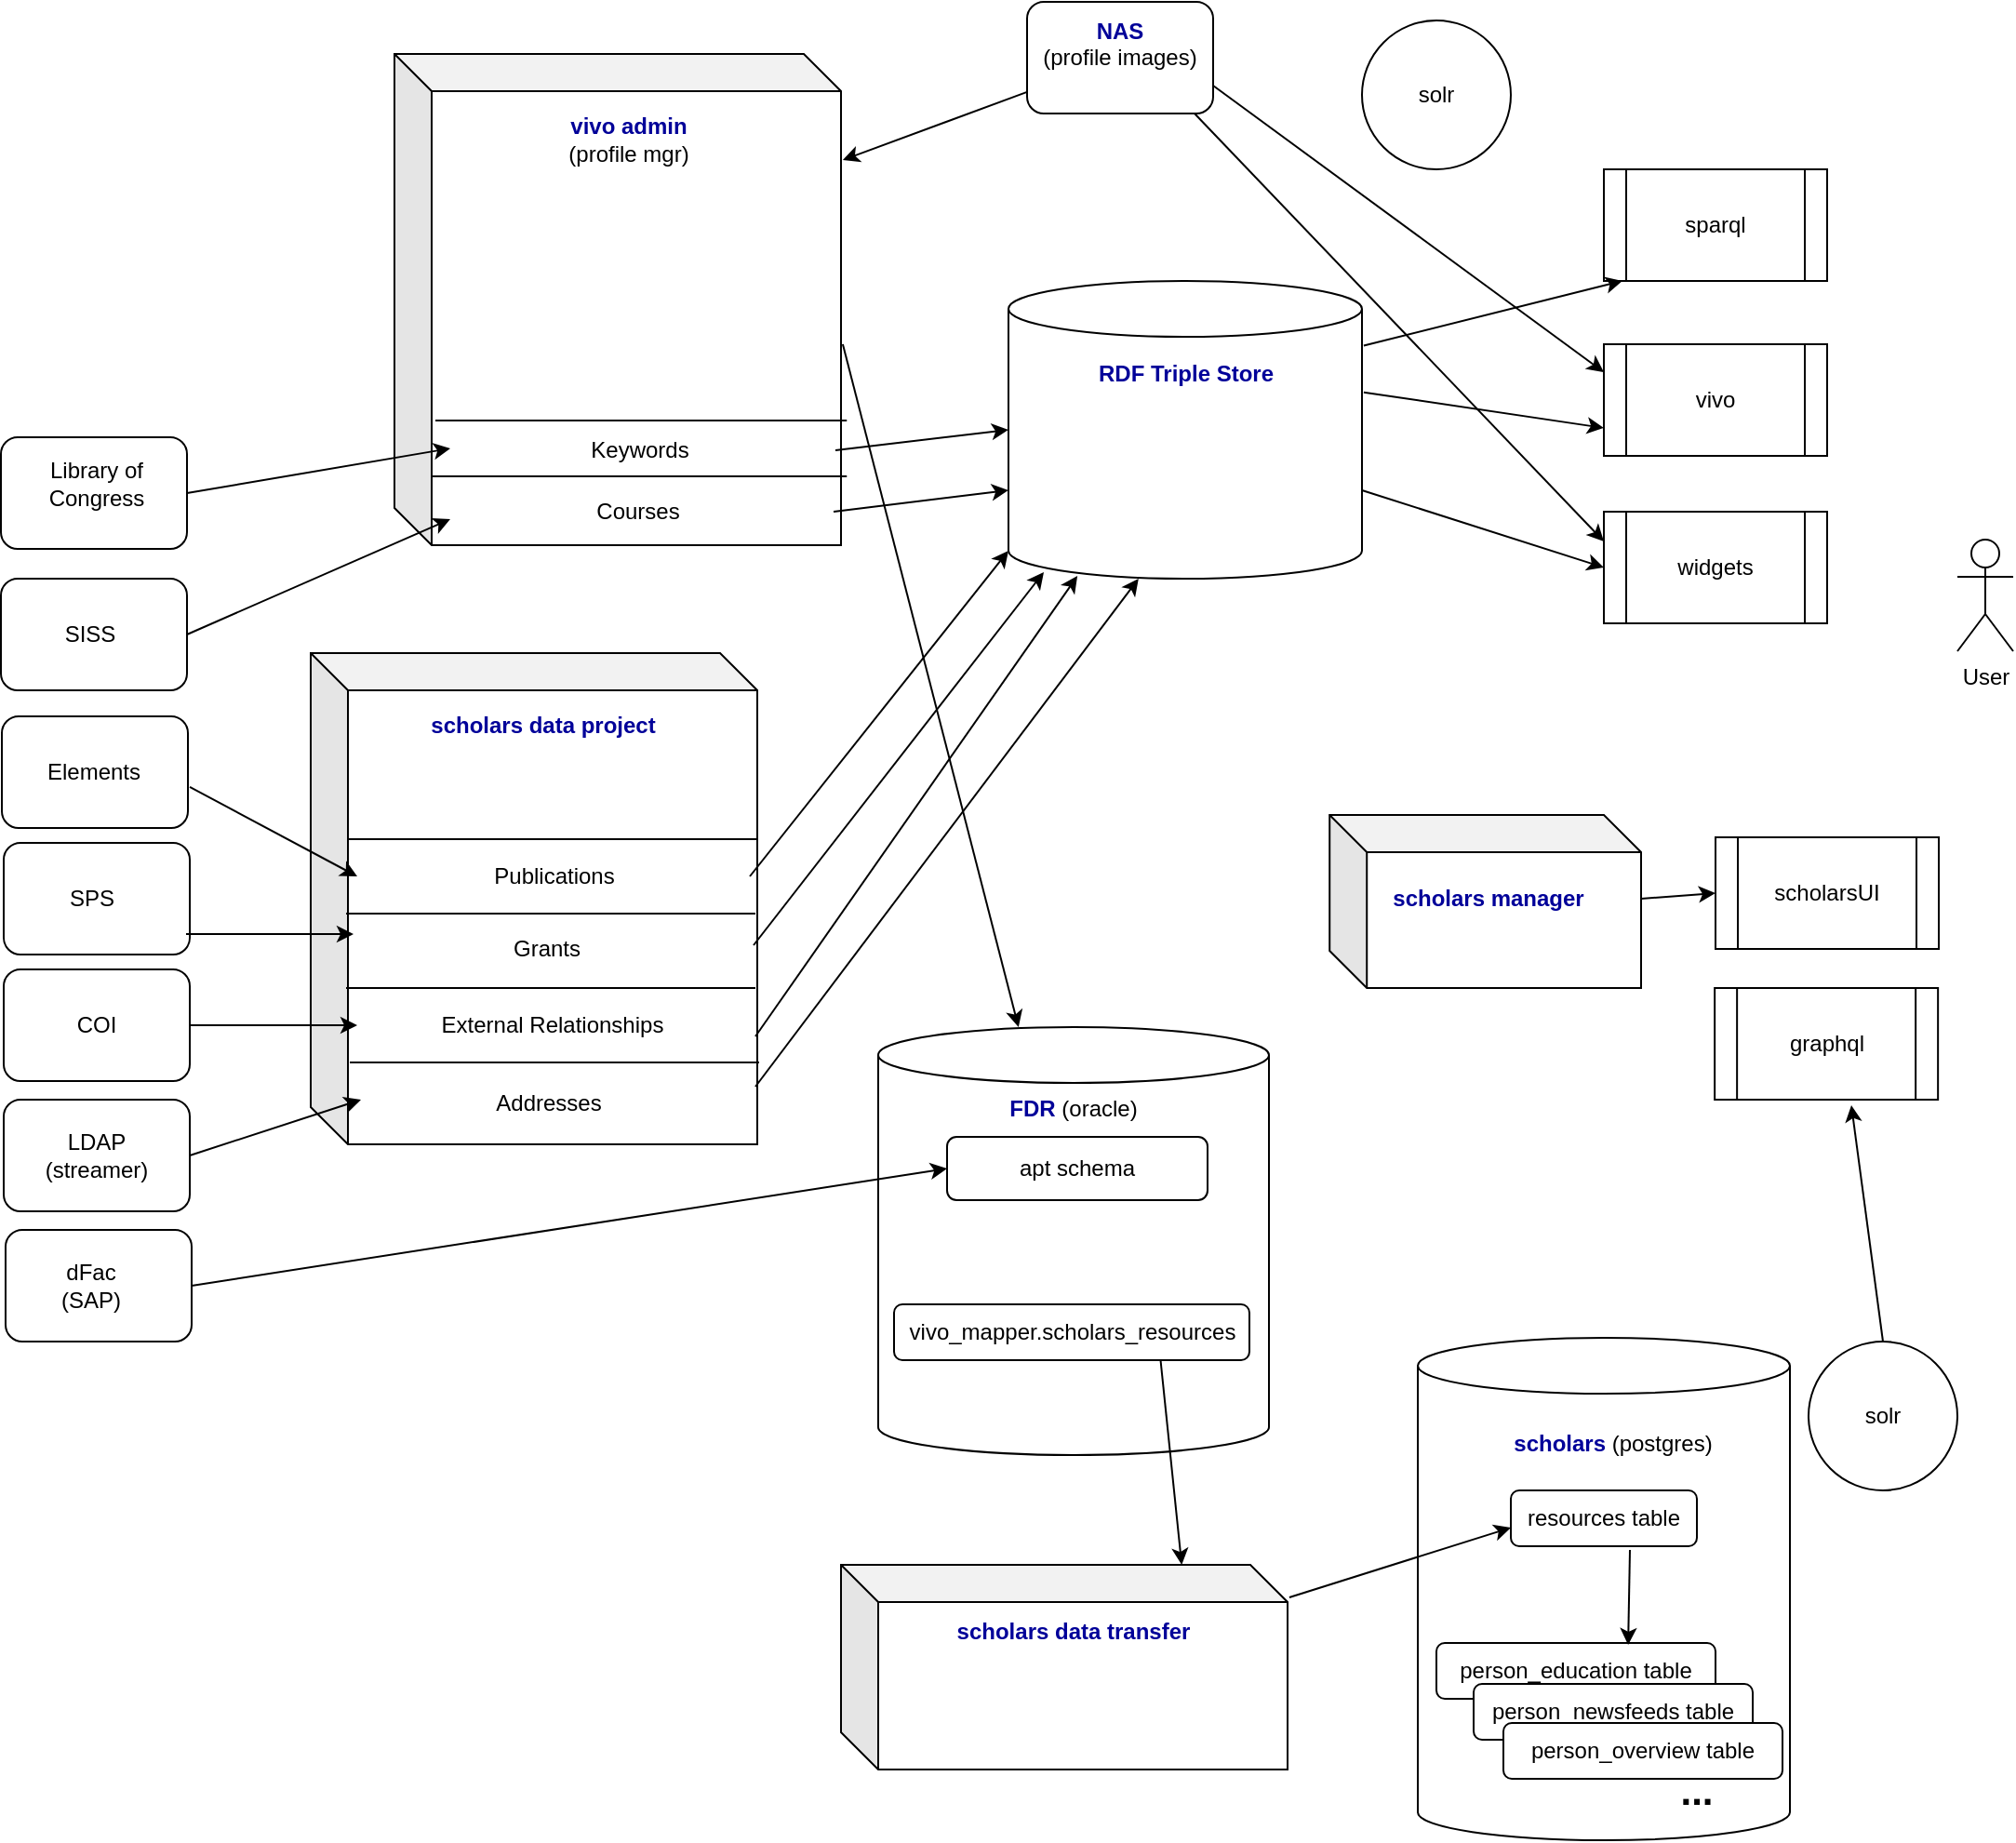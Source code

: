 <mxfile version="18.1.3" type="github">
  <diagram id="IqyoLkYpXTlPL6i7CgRo" name="Page-1">
    <mxGraphModel dx="1186" dy="729" grid="1" gridSize="10" guides="1" tooltips="1" connect="1" arrows="1" fold="1" page="1" pageScale="1" pageWidth="1200" pageHeight="1600" math="0" shadow="0">
      <root>
        <mxCell id="0" />
        <mxCell id="1" parent="0" />
        <mxCell id="lp7IjSpatS8nkD8hHzZR-74" value="" style="shape=cube;whiteSpace=wrap;html=1;boundedLbl=1;backgroundOutline=1;darkOpacity=0.05;darkOpacity2=0.1;" vertex="1" parent="1">
          <mxGeometry x="520" y="840" width="240" height="110" as="geometry" />
        </mxCell>
        <mxCell id="lp7IjSpatS8nkD8hHzZR-25" value="" style="shape=cube;whiteSpace=wrap;html=1;boundedLbl=1;backgroundOutline=1;darkOpacity=0.05;darkOpacity2=0.1;" vertex="1" parent="1">
          <mxGeometry x="235" y="350" width="240" height="264" as="geometry" />
        </mxCell>
        <mxCell id="lp7IjSpatS8nkD8hHzZR-4" value="" style="group" vertex="1" connectable="0" parent="1">
          <mxGeometry x="71" y="660" width="100" height="60" as="geometry" />
        </mxCell>
        <mxCell id="lp7IjSpatS8nkD8hHzZR-1" value="" style="rounded=1;whiteSpace=wrap;html=1;" vertex="1" parent="lp7IjSpatS8nkD8hHzZR-4">
          <mxGeometry width="100" height="60" as="geometry" />
        </mxCell>
        <mxCell id="lp7IjSpatS8nkD8hHzZR-2" value="&lt;div&gt;dFac&lt;/div&gt;&lt;div&gt;(SAP)&lt;br&gt;&lt;/div&gt;" style="text;html=1;strokeColor=none;fillColor=none;align=center;verticalAlign=middle;whiteSpace=wrap;rounded=0;" vertex="1" parent="lp7IjSpatS8nkD8hHzZR-4">
          <mxGeometry x="21" y="17" width="50" height="25" as="geometry" />
        </mxCell>
        <mxCell id="lp7IjSpatS8nkD8hHzZR-5" value="" style="group" vertex="1" connectable="0" parent="1">
          <mxGeometry x="70" y="452" width="100" height="60" as="geometry" />
        </mxCell>
        <mxCell id="lp7IjSpatS8nkD8hHzZR-6" value="" style="rounded=1;whiteSpace=wrap;html=1;" vertex="1" parent="lp7IjSpatS8nkD8hHzZR-5">
          <mxGeometry width="100" height="60" as="geometry" />
        </mxCell>
        <mxCell id="lp7IjSpatS8nkD8hHzZR-7" value="SPS" style="text;html=1;strokeColor=none;fillColor=none;align=center;verticalAlign=middle;whiteSpace=wrap;rounded=0;" vertex="1" parent="lp7IjSpatS8nkD8hHzZR-5">
          <mxGeometry x="25" y="23" width="45" height="13" as="geometry" />
        </mxCell>
        <mxCell id="lp7IjSpatS8nkD8hHzZR-12" value="" style="group" vertex="1" connectable="0" parent="1">
          <mxGeometry x="90" y="174" width="100" height="60" as="geometry" />
        </mxCell>
        <mxCell id="lp7IjSpatS8nkD8hHzZR-13" value="" style="rounded=1;whiteSpace=wrap;html=1;" vertex="1" parent="lp7IjSpatS8nkD8hHzZR-12">
          <mxGeometry x="-21" y="210" width="100" height="60" as="geometry" />
        </mxCell>
        <mxCell id="lp7IjSpatS8nkD8hHzZR-16" value="Elements" style="text;html=1;strokeColor=none;fillColor=none;align=center;verticalAlign=middle;whiteSpace=wrap;rounded=0;" vertex="1" parent="1">
          <mxGeometry x="96" y="407" width="45" height="13" as="geometry" />
        </mxCell>
        <mxCell id="lp7IjSpatS8nkD8hHzZR-17" value="COI" style="rounded=1;whiteSpace=wrap;html=1;" vertex="1" parent="1">
          <mxGeometry x="70" y="520" width="100" height="60" as="geometry" />
        </mxCell>
        <mxCell id="lp7IjSpatS8nkD8hHzZR-18" value="&lt;div&gt;LDAP &lt;br&gt;&lt;/div&gt;&lt;div&gt;(streamer)&lt;/div&gt;" style="rounded=1;whiteSpace=wrap;html=1;" vertex="1" parent="1">
          <mxGeometry x="70" y="590" width="100" height="60" as="geometry" />
        </mxCell>
        <mxCell id="lp7IjSpatS8nkD8hHzZR-35" value="" style="group;rounded=1;" vertex="1" connectable="0" parent="1">
          <mxGeometry x="540" y="550" width="220" height="230" as="geometry" />
        </mxCell>
        <mxCell id="lp7IjSpatS8nkD8hHzZR-21" value="" style="shape=cylinder3;whiteSpace=wrap;html=1;boundedLbl=1;backgroundOutline=1;size=15;" vertex="1" parent="lp7IjSpatS8nkD8hHzZR-35">
          <mxGeometry y="1" width="210" height="230" as="geometry" />
        </mxCell>
        <mxCell id="lp7IjSpatS8nkD8hHzZR-22" value="&lt;div&gt;&lt;font color=&quot;#000099&quot;&gt;&lt;b&gt;FDR&lt;/b&gt;&lt;/font&gt; (oracle)&lt;/div&gt;" style="text;html=1;strokeColor=none;fillColor=none;align=center;verticalAlign=middle;whiteSpace=wrap;rounded=0;" vertex="1" parent="lp7IjSpatS8nkD8hHzZR-35">
          <mxGeometry x="35" y="30" width="140" height="30" as="geometry" />
        </mxCell>
        <mxCell id="lp7IjSpatS8nkD8hHzZR-119" value="vivo_mapper.scholars_resources" style="text;html=1;strokeColor=default;fillColor=none;align=center;verticalAlign=middle;whiteSpace=wrap;rounded=1;" vertex="1" parent="lp7IjSpatS8nkD8hHzZR-35">
          <mxGeometry x="8.5" y="150" width="191" height="30" as="geometry" />
        </mxCell>
        <mxCell id="lp7IjSpatS8nkD8hHzZR-121" value="apt schema" style="text;html=1;strokeColor=default;fillColor=none;align=center;verticalAlign=middle;whiteSpace=wrap;rounded=1;" vertex="1" parent="lp7IjSpatS8nkD8hHzZR-35">
          <mxGeometry x="37" y="60" width="140" height="34" as="geometry" />
        </mxCell>
        <mxCell id="lp7IjSpatS8nkD8hHzZR-36" value="" style="group" vertex="1" connectable="0" parent="1">
          <mxGeometry x="610" y="150" width="190" height="160" as="geometry" />
        </mxCell>
        <mxCell id="lp7IjSpatS8nkD8hHzZR-37" value="" style="shape=cylinder3;whiteSpace=wrap;html=1;boundedLbl=1;backgroundOutline=1;size=15;" vertex="1" parent="lp7IjSpatS8nkD8hHzZR-36">
          <mxGeometry width="190" height="160" as="geometry" />
        </mxCell>
        <mxCell id="lp7IjSpatS8nkD8hHzZR-38" value="&lt;font color=&quot;#000099&quot;&gt;&lt;b&gt;RDF Triple Store&lt;/b&gt;&lt;/font&gt;" style="text;html=1;strokeColor=none;fillColor=none;align=center;verticalAlign=middle;whiteSpace=wrap;rounded=0;" vertex="1" parent="lp7IjSpatS8nkD8hHzZR-36">
          <mxGeometry x="20.653" y="40.0" width="148.696" height="20.87" as="geometry" />
        </mxCell>
        <mxCell id="lp7IjSpatS8nkD8hHzZR-41" value="" style="group" vertex="1" connectable="0" parent="1">
          <mxGeometry x="254" y="374" width="222" height="196" as="geometry" />
        </mxCell>
        <mxCell id="lp7IjSpatS8nkD8hHzZR-20" value="&lt;font color=&quot;#000099&quot;&gt;&lt;b&gt;scholars data project&lt;/b&gt;&lt;/font&gt;" style="text;html=1;strokeColor=none;fillColor=none;align=center;verticalAlign=middle;whiteSpace=wrap;rounded=0;" vertex="1" parent="lp7IjSpatS8nkD8hHzZR-41">
          <mxGeometry x="21" width="170" height="30" as="geometry" />
        </mxCell>
        <mxCell id="lp7IjSpatS8nkD8hHzZR-29" value="" style="endArrow=none;html=1;rounded=0;" edge="1" parent="lp7IjSpatS8nkD8hHzZR-41">
          <mxGeometry width="50" height="50" relative="1" as="geometry">
            <mxPoint x="1" y="76" as="sourcePoint" />
            <mxPoint x="221" y="76" as="targetPoint" />
          </mxGeometry>
        </mxCell>
        <mxCell id="lp7IjSpatS8nkD8hHzZR-30" value="" style="endArrow=none;html=1;rounded=0;" edge="1" parent="lp7IjSpatS8nkD8hHzZR-41">
          <mxGeometry width="50" height="50" relative="1" as="geometry">
            <mxPoint y="116" as="sourcePoint" />
            <mxPoint x="220" y="116" as="targetPoint" />
          </mxGeometry>
        </mxCell>
        <mxCell id="lp7IjSpatS8nkD8hHzZR-31" value="" style="endArrow=none;html=1;rounded=0;" edge="1" parent="lp7IjSpatS8nkD8hHzZR-41">
          <mxGeometry width="50" height="50" relative="1" as="geometry">
            <mxPoint y="156" as="sourcePoint" />
            <mxPoint x="220" y="156" as="targetPoint" />
          </mxGeometry>
        </mxCell>
        <mxCell id="lp7IjSpatS8nkD8hHzZR-32" value="" style="endArrow=none;html=1;rounded=0;" edge="1" parent="lp7IjSpatS8nkD8hHzZR-41">
          <mxGeometry width="50" height="50" relative="1" as="geometry">
            <mxPoint x="2" y="196" as="sourcePoint" />
            <mxPoint x="222" y="196" as="targetPoint" />
          </mxGeometry>
        </mxCell>
        <mxCell id="lp7IjSpatS8nkD8hHzZR-42" value="" style="shape=cube;whiteSpace=wrap;html=1;boundedLbl=1;backgroundOutline=1;darkOpacity=0.05;darkOpacity2=0.1;" vertex="1" parent="1">
          <mxGeometry x="280" y="28" width="240" height="264" as="geometry" />
        </mxCell>
        <mxCell id="lp7IjSpatS8nkD8hHzZR-43" value="&lt;div&gt;&lt;font color=&quot;#000099&quot;&gt;&lt;b&gt;vivo admin&lt;/b&gt;&lt;/font&gt; &lt;br&gt;&lt;/div&gt;&lt;div&gt;(profile mgr)&lt;br&gt;&lt;/div&gt;" style="text;html=1;strokeColor=none;fillColor=none;align=center;verticalAlign=middle;whiteSpace=wrap;rounded=0;" vertex="1" parent="1">
          <mxGeometry x="321" y="59" width="170" height="30" as="geometry" />
        </mxCell>
        <mxCell id="lp7IjSpatS8nkD8hHzZR-44" value="" style="group" vertex="1" connectable="0" parent="1">
          <mxGeometry x="68.5" y="310" width="100" height="60" as="geometry" />
        </mxCell>
        <mxCell id="lp7IjSpatS8nkD8hHzZR-45" value="" style="rounded=1;whiteSpace=wrap;html=1;" vertex="1" parent="lp7IjSpatS8nkD8hHzZR-44">
          <mxGeometry width="100" height="60" as="geometry" />
        </mxCell>
        <mxCell id="lp7IjSpatS8nkD8hHzZR-46" value="SISS" style="text;html=1;strokeColor=none;fillColor=none;align=center;verticalAlign=middle;whiteSpace=wrap;rounded=0;" vertex="1" parent="lp7IjSpatS8nkD8hHzZR-44">
          <mxGeometry x="25" y="23" width="45" height="13" as="geometry" />
        </mxCell>
        <mxCell id="lp7IjSpatS8nkD8hHzZR-47" value="" style="rounded=1;whiteSpace=wrap;html=1;" vertex="1" parent="1">
          <mxGeometry x="68.5" y="234" width="100" height="60" as="geometry" />
        </mxCell>
        <mxCell id="lp7IjSpatS8nkD8hHzZR-48" value="Library of Congress" style="text;html=1;strokeColor=none;fillColor=none;align=center;verticalAlign=middle;whiteSpace=wrap;rounded=0;" vertex="1" parent="1">
          <mxGeometry x="90" y="244" width="60" height="30" as="geometry" />
        </mxCell>
        <mxCell id="lp7IjSpatS8nkD8hHzZR-49" value="" style="endArrow=classic;html=1;rounded=0;exitX=1;exitY=0.5;exitDx=0;exitDy=0;" edge="1" parent="1" source="lp7IjSpatS8nkD8hHzZR-47">
          <mxGeometry width="50" height="50" relative="1" as="geometry">
            <mxPoint x="360" y="410" as="sourcePoint" />
            <mxPoint x="310" y="240" as="targetPoint" />
          </mxGeometry>
        </mxCell>
        <mxCell id="lp7IjSpatS8nkD8hHzZR-50" value="" style="endArrow=classic;html=1;rounded=0;exitX=1;exitY=0.5;exitDx=0;exitDy=0;entryX=0.125;entryY=0.947;entryDx=0;entryDy=0;entryPerimeter=0;" edge="1" parent="1" source="lp7IjSpatS8nkD8hHzZR-45" target="lp7IjSpatS8nkD8hHzZR-42">
          <mxGeometry width="50" height="50" relative="1" as="geometry">
            <mxPoint x="181" y="269" as="sourcePoint" />
            <mxPoint x="330" y="215.271" as="targetPoint" />
          </mxGeometry>
        </mxCell>
        <mxCell id="lp7IjSpatS8nkD8hHzZR-53" value="" style="endArrow=classic;html=1;rounded=0;exitX=1;exitY=0.5;exitDx=0;exitDy=0;entryX=0;entryY=0.5;entryDx=0;entryDy=0;" edge="1" parent="1" source="lp7IjSpatS8nkD8hHzZR-1" target="lp7IjSpatS8nkD8hHzZR-121">
          <mxGeometry width="50" height="50" relative="1" as="geometry">
            <mxPoint x="360" y="440" as="sourcePoint" />
            <mxPoint x="543.96" y="701.38" as="targetPoint" />
          </mxGeometry>
        </mxCell>
        <mxCell id="lp7IjSpatS8nkD8hHzZR-54" value="" style="endArrow=classic;html=1;rounded=0;exitX=1;exitY=0.5;exitDx=0;exitDy=0;" edge="1" parent="1" source="lp7IjSpatS8nkD8hHzZR-17">
          <mxGeometry width="50" height="50" relative="1" as="geometry">
            <mxPoint x="360" y="440" as="sourcePoint" />
            <mxPoint x="260" y="550" as="targetPoint" />
          </mxGeometry>
        </mxCell>
        <mxCell id="lp7IjSpatS8nkD8hHzZR-55" value="External Relationships" style="text;html=1;strokeColor=none;fillColor=none;align=center;verticalAlign=middle;whiteSpace=wrap;rounded=0;" vertex="1" parent="1">
          <mxGeometry x="260" y="535" width="210" height="30" as="geometry" />
        </mxCell>
        <mxCell id="lp7IjSpatS8nkD8hHzZR-56" value="Grants" style="text;html=1;strokeColor=none;fillColor=none;align=center;verticalAlign=middle;whiteSpace=wrap;rounded=0;" vertex="1" parent="1">
          <mxGeometry x="257" y="494" width="210" height="30" as="geometry" />
        </mxCell>
        <mxCell id="lp7IjSpatS8nkD8hHzZR-57" value="" style="endArrow=classic;html=1;rounded=0;exitX=1;exitY=0.5;exitDx=0;exitDy=0;" edge="1" parent="1">
          <mxGeometry width="50" height="50" relative="1" as="geometry">
            <mxPoint x="168" y="501" as="sourcePoint" />
            <mxPoint x="258" y="501" as="targetPoint" />
          </mxGeometry>
        </mxCell>
        <mxCell id="lp7IjSpatS8nkD8hHzZR-58" value="&lt;div&gt;Publications&lt;/div&gt;" style="text;html=1;strokeColor=none;fillColor=none;align=center;verticalAlign=middle;whiteSpace=wrap;rounded=0;" vertex="1" parent="1">
          <mxGeometry x="261" y="455" width="210" height="30" as="geometry" />
        </mxCell>
        <mxCell id="lp7IjSpatS8nkD8hHzZR-59" value="" style="endArrow=classic;html=1;rounded=0;exitX=1.01;exitY=0.633;exitDx=0;exitDy=0;exitPerimeter=0;" edge="1" parent="1" source="lp7IjSpatS8nkD8hHzZR-13">
          <mxGeometry width="50" height="50" relative="1" as="geometry">
            <mxPoint x="172" y="463" as="sourcePoint" />
            <mxPoint x="260" y="470" as="targetPoint" />
          </mxGeometry>
        </mxCell>
        <mxCell id="lp7IjSpatS8nkD8hHzZR-60" value="Addresses" style="text;html=1;strokeColor=none;fillColor=none;align=center;verticalAlign=middle;whiteSpace=wrap;rounded=0;" vertex="1" parent="1">
          <mxGeometry x="258" y="577" width="210" height="30" as="geometry" />
        </mxCell>
        <mxCell id="lp7IjSpatS8nkD8hHzZR-61" value="" style="endArrow=classic;html=1;rounded=0;exitX=1;exitY=0.5;exitDx=0;exitDy=0;" edge="1" parent="1" source="lp7IjSpatS8nkD8hHzZR-18">
          <mxGeometry width="50" height="50" relative="1" as="geometry">
            <mxPoint x="172" y="590" as="sourcePoint" />
            <mxPoint x="262" y="590" as="targetPoint" />
          </mxGeometry>
        </mxCell>
        <mxCell id="lp7IjSpatS8nkD8hHzZR-62" value="" style="endArrow=none;html=1;rounded=0;entryX=1.013;entryY=0.86;entryDx=0;entryDy=0;entryPerimeter=0;exitX=0.083;exitY=0.86;exitDx=0;exitDy=0;exitPerimeter=0;" edge="1" parent="1" source="lp7IjSpatS8nkD8hHzZR-42" target="lp7IjSpatS8nkD8hHzZR-42">
          <mxGeometry width="50" height="50" relative="1" as="geometry">
            <mxPoint x="310" y="320" as="sourcePoint" />
            <mxPoint x="410" y="390" as="targetPoint" />
          </mxGeometry>
        </mxCell>
        <mxCell id="lp7IjSpatS8nkD8hHzZR-63" value="&lt;div&gt;Courses&lt;/div&gt;" style="text;html=1;strokeColor=none;fillColor=none;align=center;verticalAlign=middle;whiteSpace=wrap;rounded=0;" vertex="1" parent="1">
          <mxGeometry x="306" y="259" width="210" height="30" as="geometry" />
        </mxCell>
        <mxCell id="lp7IjSpatS8nkD8hHzZR-64" value="&lt;div&gt;Keywords&lt;/div&gt;" style="text;html=1;strokeColor=none;fillColor=none;align=center;verticalAlign=middle;whiteSpace=wrap;rounded=0;" vertex="1" parent="1">
          <mxGeometry x="307" y="226" width="210" height="30" as="geometry" />
        </mxCell>
        <mxCell id="lp7IjSpatS8nkD8hHzZR-65" value="" style="endArrow=none;html=1;rounded=0;exitX=0;exitY=0;exitDx=0;exitDy=0;entryX=1.013;entryY=0.746;entryDx=0;entryDy=0;entryPerimeter=0;" edge="1" parent="1" target="lp7IjSpatS8nkD8hHzZR-42">
          <mxGeometry width="50" height="50" relative="1" as="geometry">
            <mxPoint x="302.0" y="225" as="sourcePoint" />
            <mxPoint x="515" y="225" as="targetPoint" />
          </mxGeometry>
        </mxCell>
        <mxCell id="lp7IjSpatS8nkD8hHzZR-67" value="" style="endArrow=classic;html=1;rounded=0;exitX=1;exitY=0.5;exitDx=0;exitDy=0;entryX=0;entryY=0;entryDx=0;entryDy=112.5;entryPerimeter=0;" edge="1" parent="1" source="lp7IjSpatS8nkD8hHzZR-63" target="lp7IjSpatS8nkD8hHzZR-37">
          <mxGeometry width="50" height="50" relative="1" as="geometry">
            <mxPoint x="360" y="440" as="sourcePoint" />
            <mxPoint x="410" y="390" as="targetPoint" />
          </mxGeometry>
        </mxCell>
        <mxCell id="lp7IjSpatS8nkD8hHzZR-68" value="" style="endArrow=classic;html=1;rounded=0;exitX=1;exitY=0.5;exitDx=0;exitDy=0;entryX=0;entryY=0.5;entryDx=0;entryDy=0;entryPerimeter=0;" edge="1" parent="1" source="lp7IjSpatS8nkD8hHzZR-64" target="lp7IjSpatS8nkD8hHzZR-37">
          <mxGeometry width="50" height="50" relative="1" as="geometry">
            <mxPoint x="560" y="239" as="sourcePoint" />
            <mxPoint x="616.04" y="244.94" as="targetPoint" />
          </mxGeometry>
        </mxCell>
        <mxCell id="lp7IjSpatS8nkD8hHzZR-69" value="" style="endArrow=classic;html=1;rounded=0;exitX=1;exitY=0.5;exitDx=0;exitDy=0;entryX=0;entryY=1;entryDx=0;entryDy=-15;entryPerimeter=0;" edge="1" parent="1" source="lp7IjSpatS8nkD8hHzZR-58" target="lp7IjSpatS8nkD8hHzZR-37">
          <mxGeometry width="50" height="50" relative="1" as="geometry">
            <mxPoint x="180" y="431.98" as="sourcePoint" />
            <mxPoint x="272" y="473" as="targetPoint" />
          </mxGeometry>
        </mxCell>
        <mxCell id="lp7IjSpatS8nkD8hHzZR-70" value="" style="endArrow=classic;html=1;rounded=0;exitX=1;exitY=0.5;exitDx=0;exitDy=0;entryX=0.1;entryY=0.978;entryDx=0;entryDy=0;entryPerimeter=0;" edge="1" parent="1" target="lp7IjSpatS8nkD8hHzZR-37">
          <mxGeometry width="50" height="50" relative="1" as="geometry">
            <mxPoint x="473" y="507" as="sourcePoint" />
            <mxPoint x="612" y="385.226" as="targetPoint" />
          </mxGeometry>
        </mxCell>
        <mxCell id="lp7IjSpatS8nkD8hHzZR-72" value="" style="endArrow=classic;html=1;rounded=0;exitX=1;exitY=0.5;exitDx=0;exitDy=0;entryX=0.195;entryY=0.991;entryDx=0;entryDy=0;entryPerimeter=0;" edge="1" parent="1" target="lp7IjSpatS8nkD8hHzZR-37">
          <mxGeometry width="50" height="50" relative="1" as="geometry">
            <mxPoint x="474" y="556" as="sourcePoint" />
            <mxPoint x="650" y="390" as="targetPoint" />
          </mxGeometry>
        </mxCell>
        <mxCell id="lp7IjSpatS8nkD8hHzZR-73" value="" style="endArrow=classic;html=1;rounded=0;exitX=1;exitY=0.5;exitDx=0;exitDy=0;entryX=0.368;entryY=1;entryDx=0;entryDy=0;entryPerimeter=0;" edge="1" parent="1" target="lp7IjSpatS8nkD8hHzZR-37">
          <mxGeometry width="50" height="50" relative="1" as="geometry">
            <mxPoint x="474" y="583" as="sourcePoint" />
            <mxPoint x="647.05" y="404.93" as="targetPoint" />
          </mxGeometry>
        </mxCell>
        <mxCell id="lp7IjSpatS8nkD8hHzZR-76" value="&lt;font color=&quot;#000099&quot;&gt;&lt;b&gt;scholars data transfer&lt;/b&gt;&lt;/font&gt;" style="text;html=1;strokeColor=none;fillColor=none;align=center;verticalAlign=middle;whiteSpace=wrap;rounded=0;" vertex="1" parent="1">
          <mxGeometry x="565" y="861" width="160" height="30" as="geometry" />
        </mxCell>
        <mxCell id="lp7IjSpatS8nkD8hHzZR-78" value="" style="shape=cylinder3;whiteSpace=wrap;html=1;boundedLbl=1;backgroundOutline=1;size=15;" vertex="1" parent="1">
          <mxGeometry x="830" y="718" width="200" height="270" as="geometry" />
        </mxCell>
        <mxCell id="lp7IjSpatS8nkD8hHzZR-79" value="&lt;b&gt;&lt;font color=&quot;#000099&quot;&gt;scholars&lt;/font&gt;&lt;/b&gt; (postgres)" style="text;html=1;strokeColor=none;fillColor=none;align=center;verticalAlign=middle;whiteSpace=wrap;rounded=0;" vertex="1" parent="1">
          <mxGeometry x="860" y="760" width="150" height="30" as="geometry" />
        </mxCell>
        <mxCell id="lp7IjSpatS8nkD8hHzZR-83" value="solr" style="ellipse;whiteSpace=wrap;html=1;aspect=fixed;" vertex="1" parent="1">
          <mxGeometry x="800" y="10" width="80" height="80" as="geometry" />
        </mxCell>
        <mxCell id="lp7IjSpatS8nkD8hHzZR-84" value="solr" style="ellipse;whiteSpace=wrap;html=1;aspect=fixed;" vertex="1" parent="1">
          <mxGeometry x="1040" y="720" width="80" height="80" as="geometry" />
        </mxCell>
        <mxCell id="lp7IjSpatS8nkD8hHzZR-85" value="" style="endArrow=classic;html=1;rounded=0;exitX=0.75;exitY=1;exitDx=0;exitDy=0;entryX=0.763;entryY=0;entryDx=0;entryDy=0;entryPerimeter=0;" edge="1" parent="1" source="lp7IjSpatS8nkD8hHzZR-119" target="lp7IjSpatS8nkD8hHzZR-74">
          <mxGeometry width="50" height="50" relative="1" as="geometry">
            <mxPoint x="689" y="640" as="sourcePoint" />
            <mxPoint x="760" y="830" as="targetPoint" />
          </mxGeometry>
        </mxCell>
        <mxCell id="lp7IjSpatS8nkD8hHzZR-86" value="resources table" style="text;html=1;strokeColor=default;fillColor=none;align=center;verticalAlign=middle;whiteSpace=wrap;rounded=1;" vertex="1" parent="1">
          <mxGeometry x="880" y="800" width="100" height="30" as="geometry" />
        </mxCell>
        <mxCell id="lp7IjSpatS8nkD8hHzZR-88" value="" style="endArrow=classic;html=1;rounded=0;exitX=1.004;exitY=0.159;exitDx=0;exitDy=0;exitPerimeter=0;" edge="1" parent="1" source="lp7IjSpatS8nkD8hHzZR-74">
          <mxGeometry width="50" height="50" relative="1" as="geometry">
            <mxPoint x="722.57" y="680" as="sourcePoint" />
            <mxPoint x="880" y="820" as="targetPoint" />
          </mxGeometry>
        </mxCell>
        <mxCell id="lp7IjSpatS8nkD8hHzZR-89" value="&lt;div&gt;User&lt;/div&gt;&lt;div&gt;&lt;br&gt;&lt;/div&gt;" style="shape=umlActor;verticalLabelPosition=bottom;verticalAlign=top;html=1;outlineConnect=0;" vertex="1" parent="1">
          <mxGeometry x="1120" y="289" width="30" height="60" as="geometry" />
        </mxCell>
        <mxCell id="lp7IjSpatS8nkD8hHzZR-91" value="&lt;div&gt;sparql&lt;/div&gt;" style="shape=process;whiteSpace=wrap;html=1;backgroundOutline=1;" vertex="1" parent="1">
          <mxGeometry x="930" y="90" width="120" height="60" as="geometry" />
        </mxCell>
        <mxCell id="lp7IjSpatS8nkD8hHzZR-92" value="vivo" style="shape=process;whiteSpace=wrap;html=1;backgroundOutline=1;" vertex="1" parent="1">
          <mxGeometry x="930" y="184" width="120" height="60" as="geometry" />
        </mxCell>
        <mxCell id="lp7IjSpatS8nkD8hHzZR-93" value="&lt;div&gt;widgets&lt;/div&gt;" style="shape=process;whiteSpace=wrap;html=1;backgroundOutline=1;" vertex="1" parent="1">
          <mxGeometry x="930" y="274" width="120" height="60" as="geometry" />
        </mxCell>
        <mxCell id="lp7IjSpatS8nkD8hHzZR-94" value="graphql" style="shape=process;whiteSpace=wrap;html=1;backgroundOutline=1;" vertex="1" parent="1">
          <mxGeometry x="989.57" y="530" width="120" height="60" as="geometry" />
        </mxCell>
        <mxCell id="lp7IjSpatS8nkD8hHzZR-95" value="" style="shape=cube;whiteSpace=wrap;html=1;boundedLbl=1;backgroundOutline=1;darkOpacity=0.05;darkOpacity2=0.1;" vertex="1" parent="1">
          <mxGeometry x="782.61" y="437" width="167.39" height="93" as="geometry" />
        </mxCell>
        <mxCell id="lp7IjSpatS8nkD8hHzZR-96" value="scholarsUI" style="shape=process;whiteSpace=wrap;html=1;backgroundOutline=1;" vertex="1" parent="1">
          <mxGeometry x="990" y="449" width="120" height="60" as="geometry" />
        </mxCell>
        <mxCell id="lp7IjSpatS8nkD8hHzZR-97" value="&lt;font color=&quot;#000099&quot;&gt;&lt;b&gt;scholars manager&lt;/b&gt;&lt;/font&gt;" style="text;html=1;strokeColor=none;fillColor=none;align=center;verticalAlign=middle;whiteSpace=wrap;rounded=0;" vertex="1" parent="1">
          <mxGeometry x="792.61" y="467" width="150" height="30" as="geometry" />
        </mxCell>
        <mxCell id="lp7IjSpatS8nkD8hHzZR-98" value="" style="endArrow=classic;html=1;rounded=0;exitX=0.5;exitY=0;exitDx=0;exitDy=0;entryX=0.612;entryY=1.05;entryDx=0;entryDy=0;entryPerimeter=0;" edge="1" parent="1" source="lp7IjSpatS8nkD8hHzZR-84" target="lp7IjSpatS8nkD8hHzZR-94">
          <mxGeometry width="50" height="50" relative="1" as="geometry">
            <mxPoint x="810" y="640" as="sourcePoint" />
            <mxPoint x="860" y="590" as="targetPoint" />
          </mxGeometry>
        </mxCell>
        <mxCell id="lp7IjSpatS8nkD8hHzZR-99" value="" style="endArrow=classic;html=1;rounded=0;exitX=1;exitY=0;exitDx=0;exitDy=112.5;exitPerimeter=0;entryX=0;entryY=0.5;entryDx=0;entryDy=0;" edge="1" parent="1" source="lp7IjSpatS8nkD8hHzZR-37" target="lp7IjSpatS8nkD8hHzZR-93">
          <mxGeometry width="50" height="50" relative="1" as="geometry">
            <mxPoint x="810" y="370" as="sourcePoint" />
            <mxPoint x="860" y="320" as="targetPoint" />
          </mxGeometry>
        </mxCell>
        <mxCell id="lp7IjSpatS8nkD8hHzZR-100" value="" style="endArrow=classic;html=1;rounded=0;exitX=1.005;exitY=0.374;exitDx=0;exitDy=0;exitPerimeter=0;entryX=0;entryY=0.75;entryDx=0;entryDy=0;" edge="1" parent="1" source="lp7IjSpatS8nkD8hHzZR-37" target="lp7IjSpatS8nkD8hHzZR-92">
          <mxGeometry width="50" height="50" relative="1" as="geometry">
            <mxPoint x="810" y="370" as="sourcePoint" />
            <mxPoint x="860" y="320" as="targetPoint" />
          </mxGeometry>
        </mxCell>
        <mxCell id="lp7IjSpatS8nkD8hHzZR-101" value="" style="endArrow=classic;html=1;rounded=0;exitX=1.005;exitY=0.217;exitDx=0;exitDy=0;exitPerimeter=0;entryX=0.083;entryY=1;entryDx=0;entryDy=0;entryPerimeter=0;" edge="1" parent="1" source="lp7IjSpatS8nkD8hHzZR-37" target="lp7IjSpatS8nkD8hHzZR-91">
          <mxGeometry width="50" height="50" relative="1" as="geometry">
            <mxPoint x="810.95" y="246.02" as="sourcePoint" />
            <mxPoint x="940" y="239" as="targetPoint" />
          </mxGeometry>
        </mxCell>
        <mxCell id="lp7IjSpatS8nkD8hHzZR-104" value="" style="endArrow=classic;html=1;rounded=0;exitX=1.004;exitY=0.591;exitDx=0;exitDy=0;exitPerimeter=0;" edge="1" parent="1" source="lp7IjSpatS8nkD8hHzZR-42" target="lp7IjSpatS8nkD8hHzZR-21">
          <mxGeometry width="50" height="50" relative="1" as="geometry">
            <mxPoint x="180" y="340" as="sourcePoint" />
            <mxPoint x="360" y="290.008" as="targetPoint" />
          </mxGeometry>
        </mxCell>
        <mxCell id="lp7IjSpatS8nkD8hHzZR-105" value="&lt;div&gt;&lt;b&gt;&lt;font color=&quot;#000099&quot;&gt;NAS&lt;/font&gt;&lt;/b&gt;&lt;/div&gt;&lt;div&gt;(profile images)&lt;/div&gt;&lt;div&gt;&lt;br&gt;&lt;/div&gt;" style="rounded=1;whiteSpace=wrap;html=1;" vertex="1" parent="1">
          <mxGeometry x="620" width="100" height="60" as="geometry" />
        </mxCell>
        <mxCell id="lp7IjSpatS8nkD8hHzZR-106" value="" style="endArrow=classic;html=1;rounded=0;entryX=1.004;entryY=0.216;entryDx=0;entryDy=0;entryPerimeter=0;" edge="1" parent="1" source="lp7IjSpatS8nkD8hHzZR-105" target="lp7IjSpatS8nkD8hHzZR-42">
          <mxGeometry width="50" height="50" relative="1" as="geometry">
            <mxPoint x="370" y="200" as="sourcePoint" />
            <mxPoint x="420" y="150" as="targetPoint" />
          </mxGeometry>
        </mxCell>
        <mxCell id="lp7IjSpatS8nkD8hHzZR-107" value="" style="endArrow=classic;html=1;rounded=0;exitX=1;exitY=0.75;exitDx=0;exitDy=0;entryX=0;entryY=0.25;entryDx=0;entryDy=0;" edge="1" parent="1" source="lp7IjSpatS8nkD8hHzZR-105" target="lp7IjSpatS8nkD8hHzZR-92">
          <mxGeometry width="50" height="50" relative="1" as="geometry">
            <mxPoint x="720" y="250" as="sourcePoint" />
            <mxPoint x="770" y="200" as="targetPoint" />
          </mxGeometry>
        </mxCell>
        <mxCell id="lp7IjSpatS8nkD8hHzZR-108" value="" style="endArrow=classic;html=1;rounded=0;exitX=0.9;exitY=1;exitDx=0;exitDy=0;exitPerimeter=0;" edge="1" parent="1" source="lp7IjSpatS8nkD8hHzZR-105">
          <mxGeometry width="50" height="50" relative="1" as="geometry">
            <mxPoint x="720" y="250" as="sourcePoint" />
            <mxPoint x="930" y="290" as="targetPoint" />
          </mxGeometry>
        </mxCell>
        <mxCell id="lp7IjSpatS8nkD8hHzZR-109" value="" style="endArrow=classic;html=1;rounded=0;entryX=0;entryY=0.5;entryDx=0;entryDy=0;exitX=1;exitY=0.484;exitDx=0;exitDy=0;exitPerimeter=0;" edge="1" parent="1" source="lp7IjSpatS8nkD8hHzZR-95" target="lp7IjSpatS8nkD8hHzZR-96">
          <mxGeometry width="50" height="50" relative="1" as="geometry">
            <mxPoint x="720" y="400" as="sourcePoint" />
            <mxPoint x="770" y="350" as="targetPoint" />
          </mxGeometry>
        </mxCell>
        <mxCell id="lp7IjSpatS8nkD8hHzZR-112" value="person_education table" style="text;html=1;strokeColor=default;fillColor=none;align=center;verticalAlign=middle;whiteSpace=wrap;rounded=1;" vertex="1" parent="1">
          <mxGeometry x="840" y="882" width="150" height="30" as="geometry" />
        </mxCell>
        <mxCell id="lp7IjSpatS8nkD8hHzZR-114" value="person_newsfeeds table" style="text;html=1;strokeColor=default;fillColor=#FFFFFF;align=center;verticalAlign=middle;whiteSpace=wrap;rounded=1;" vertex="1" parent="1">
          <mxGeometry x="860" y="904" width="150" height="30" as="geometry" />
        </mxCell>
        <mxCell id="lp7IjSpatS8nkD8hHzZR-113" value="person_overview table" style="text;html=1;strokeColor=default;fillColor=#FFFFFF;align=center;verticalAlign=middle;whiteSpace=wrap;rounded=1;" vertex="1" parent="1">
          <mxGeometry x="876" y="925" width="150" height="30" as="geometry" />
        </mxCell>
        <mxCell id="lp7IjSpatS8nkD8hHzZR-117" value="&lt;font style=&quot;font-size: 21px;&quot;&gt;&lt;b&gt;...&lt;/b&gt;&lt;/font&gt;" style="text;html=1;strokeColor=none;fillColor=none;align=center;verticalAlign=middle;whiteSpace=wrap;rounded=0;" vertex="1" parent="1">
          <mxGeometry x="940" y="946" width="79.57" height="30" as="geometry" />
        </mxCell>
        <mxCell id="lp7IjSpatS8nkD8hHzZR-118" value="" style="endArrow=classic;html=1;rounded=0;fontSize=21;entryX=0.687;entryY=0.033;entryDx=0;entryDy=0;entryPerimeter=0;exitX=0.64;exitY=1.067;exitDx=0;exitDy=0;exitPerimeter=0;" edge="1" parent="1" source="lp7IjSpatS8nkD8hHzZR-86" target="lp7IjSpatS8nkD8hHzZR-112">
          <mxGeometry width="50" height="50" relative="1" as="geometry">
            <mxPoint x="720" y="730" as="sourcePoint" />
            <mxPoint x="770" y="680" as="targetPoint" />
          </mxGeometry>
        </mxCell>
      </root>
    </mxGraphModel>
  </diagram>
</mxfile>
